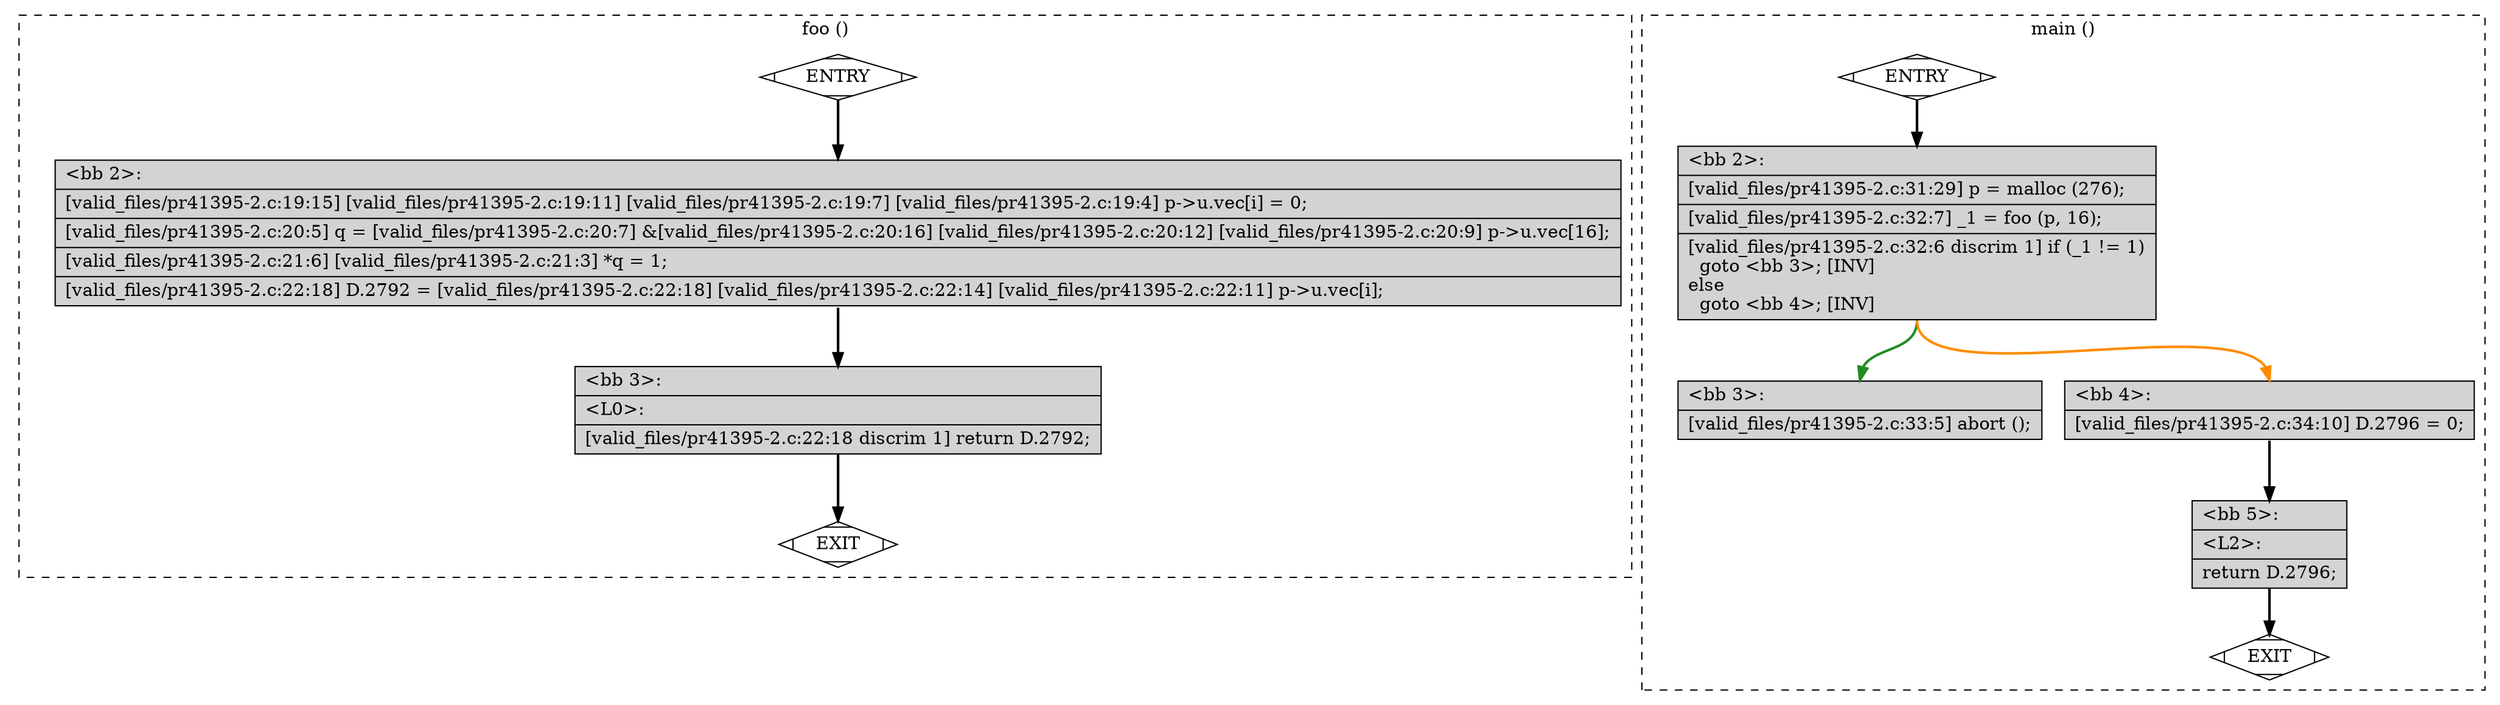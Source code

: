 digraph "a-pr41395-2.c.015t.cfg" {
overlap=false;
subgraph "cluster_foo" {
	style="dashed";
	color="black";
	label="foo ()";
	fn_0_basic_block_0 [shape=Mdiamond,style=filled,fillcolor=white,label="ENTRY"];

	fn_0_basic_block_1 [shape=Mdiamond,style=filled,fillcolor=white,label="EXIT"];

	fn_0_basic_block_2 [shape=record,style=filled,fillcolor=lightgrey,label="{\<bb\ 2\>:\l\
|[valid_files/pr41395-2.c:19:15]\ [valid_files/pr41395-2.c:19:11]\ [valid_files/pr41395-2.c:19:7]\ [valid_files/pr41395-2.c:19:4]\ p-\>u.vec[i]\ =\ 0;\l\
|[valid_files/pr41395-2.c:20:5]\ q\ =\ [valid_files/pr41395-2.c:20:7]\ &[valid_files/pr41395-2.c:20:16]\ [valid_files/pr41395-2.c:20:12]\ [valid_files/pr41395-2.c:20:9]\ p-\>u.vec[16];\l\
|[valid_files/pr41395-2.c:21:6]\ [valid_files/pr41395-2.c:21:3]\ *q\ =\ 1;\l\
|[valid_files/pr41395-2.c:22:18]\ D.2792\ =\ [valid_files/pr41395-2.c:22:18]\ [valid_files/pr41395-2.c:22:14]\ [valid_files/pr41395-2.c:22:11]\ p-\>u.vec[i];\l\
}"];

	fn_0_basic_block_3 [shape=record,style=filled,fillcolor=lightgrey,label="{\<bb\ 3\>:\l\
|\<L0\>:\l\
|[valid_files/pr41395-2.c:22:18\ discrim\ 1]\ return\ D.2792;\l\
}"];

	fn_0_basic_block_0:s -> fn_0_basic_block_2:n [style="solid,bold",color=black,weight=100,constraint=true];
	fn_0_basic_block_2:s -> fn_0_basic_block_3:n [style="solid,bold",color=black,weight=100,constraint=true];
	fn_0_basic_block_3:s -> fn_0_basic_block_1:n [style="solid,bold",color=black,weight=10,constraint=true];
	fn_0_basic_block_0:s -> fn_0_basic_block_1:n [style="invis",constraint=true];
}
subgraph "cluster_main" {
	style="dashed";
	color="black";
	label="main ()";
	fn_1_basic_block_0 [shape=Mdiamond,style=filled,fillcolor=white,label="ENTRY"];

	fn_1_basic_block_1 [shape=Mdiamond,style=filled,fillcolor=white,label="EXIT"];

	fn_1_basic_block_2 [shape=record,style=filled,fillcolor=lightgrey,label="{\<bb\ 2\>:\l\
|[valid_files/pr41395-2.c:31:29]\ p\ =\ malloc\ (276);\l\
|[valid_files/pr41395-2.c:32:7]\ _1\ =\ foo\ (p,\ 16);\l\
|[valid_files/pr41395-2.c:32:6\ discrim\ 1]\ if\ (_1\ !=\ 1)\l\
\ \ goto\ \<bb\ 3\>;\ [INV]\l\
else\l\
\ \ goto\ \<bb\ 4\>;\ [INV]\l\
}"];

	fn_1_basic_block_3 [shape=record,style=filled,fillcolor=lightgrey,label="{\<bb\ 3\>:\l\
|[valid_files/pr41395-2.c:33:5]\ abort\ ();\l\
}"];

	fn_1_basic_block_4 [shape=record,style=filled,fillcolor=lightgrey,label="{\<bb\ 4\>:\l\
|[valid_files/pr41395-2.c:34:10]\ D.2796\ =\ 0;\l\
}"];

	fn_1_basic_block_5 [shape=record,style=filled,fillcolor=lightgrey,label="{\<bb\ 5\>:\l\
|\<L2\>:\l\
|return\ D.2796;\l\
}"];

	fn_1_basic_block_0:s -> fn_1_basic_block_2:n [style="solid,bold",color=black,weight=100,constraint=true];
	fn_1_basic_block_2:s -> fn_1_basic_block_3:n [style="solid,bold",color=forestgreen,weight=10,constraint=true];
	fn_1_basic_block_2:s -> fn_1_basic_block_4:n [style="solid,bold",color=darkorange,weight=10,constraint=true];
	fn_1_basic_block_4:s -> fn_1_basic_block_5:n [style="solid,bold",color=black,weight=100,constraint=true];
	fn_1_basic_block_5:s -> fn_1_basic_block_1:n [style="solid,bold",color=black,weight=10,constraint=true];
	fn_1_basic_block_0:s -> fn_1_basic_block_1:n [style="invis",constraint=true];
}
}
